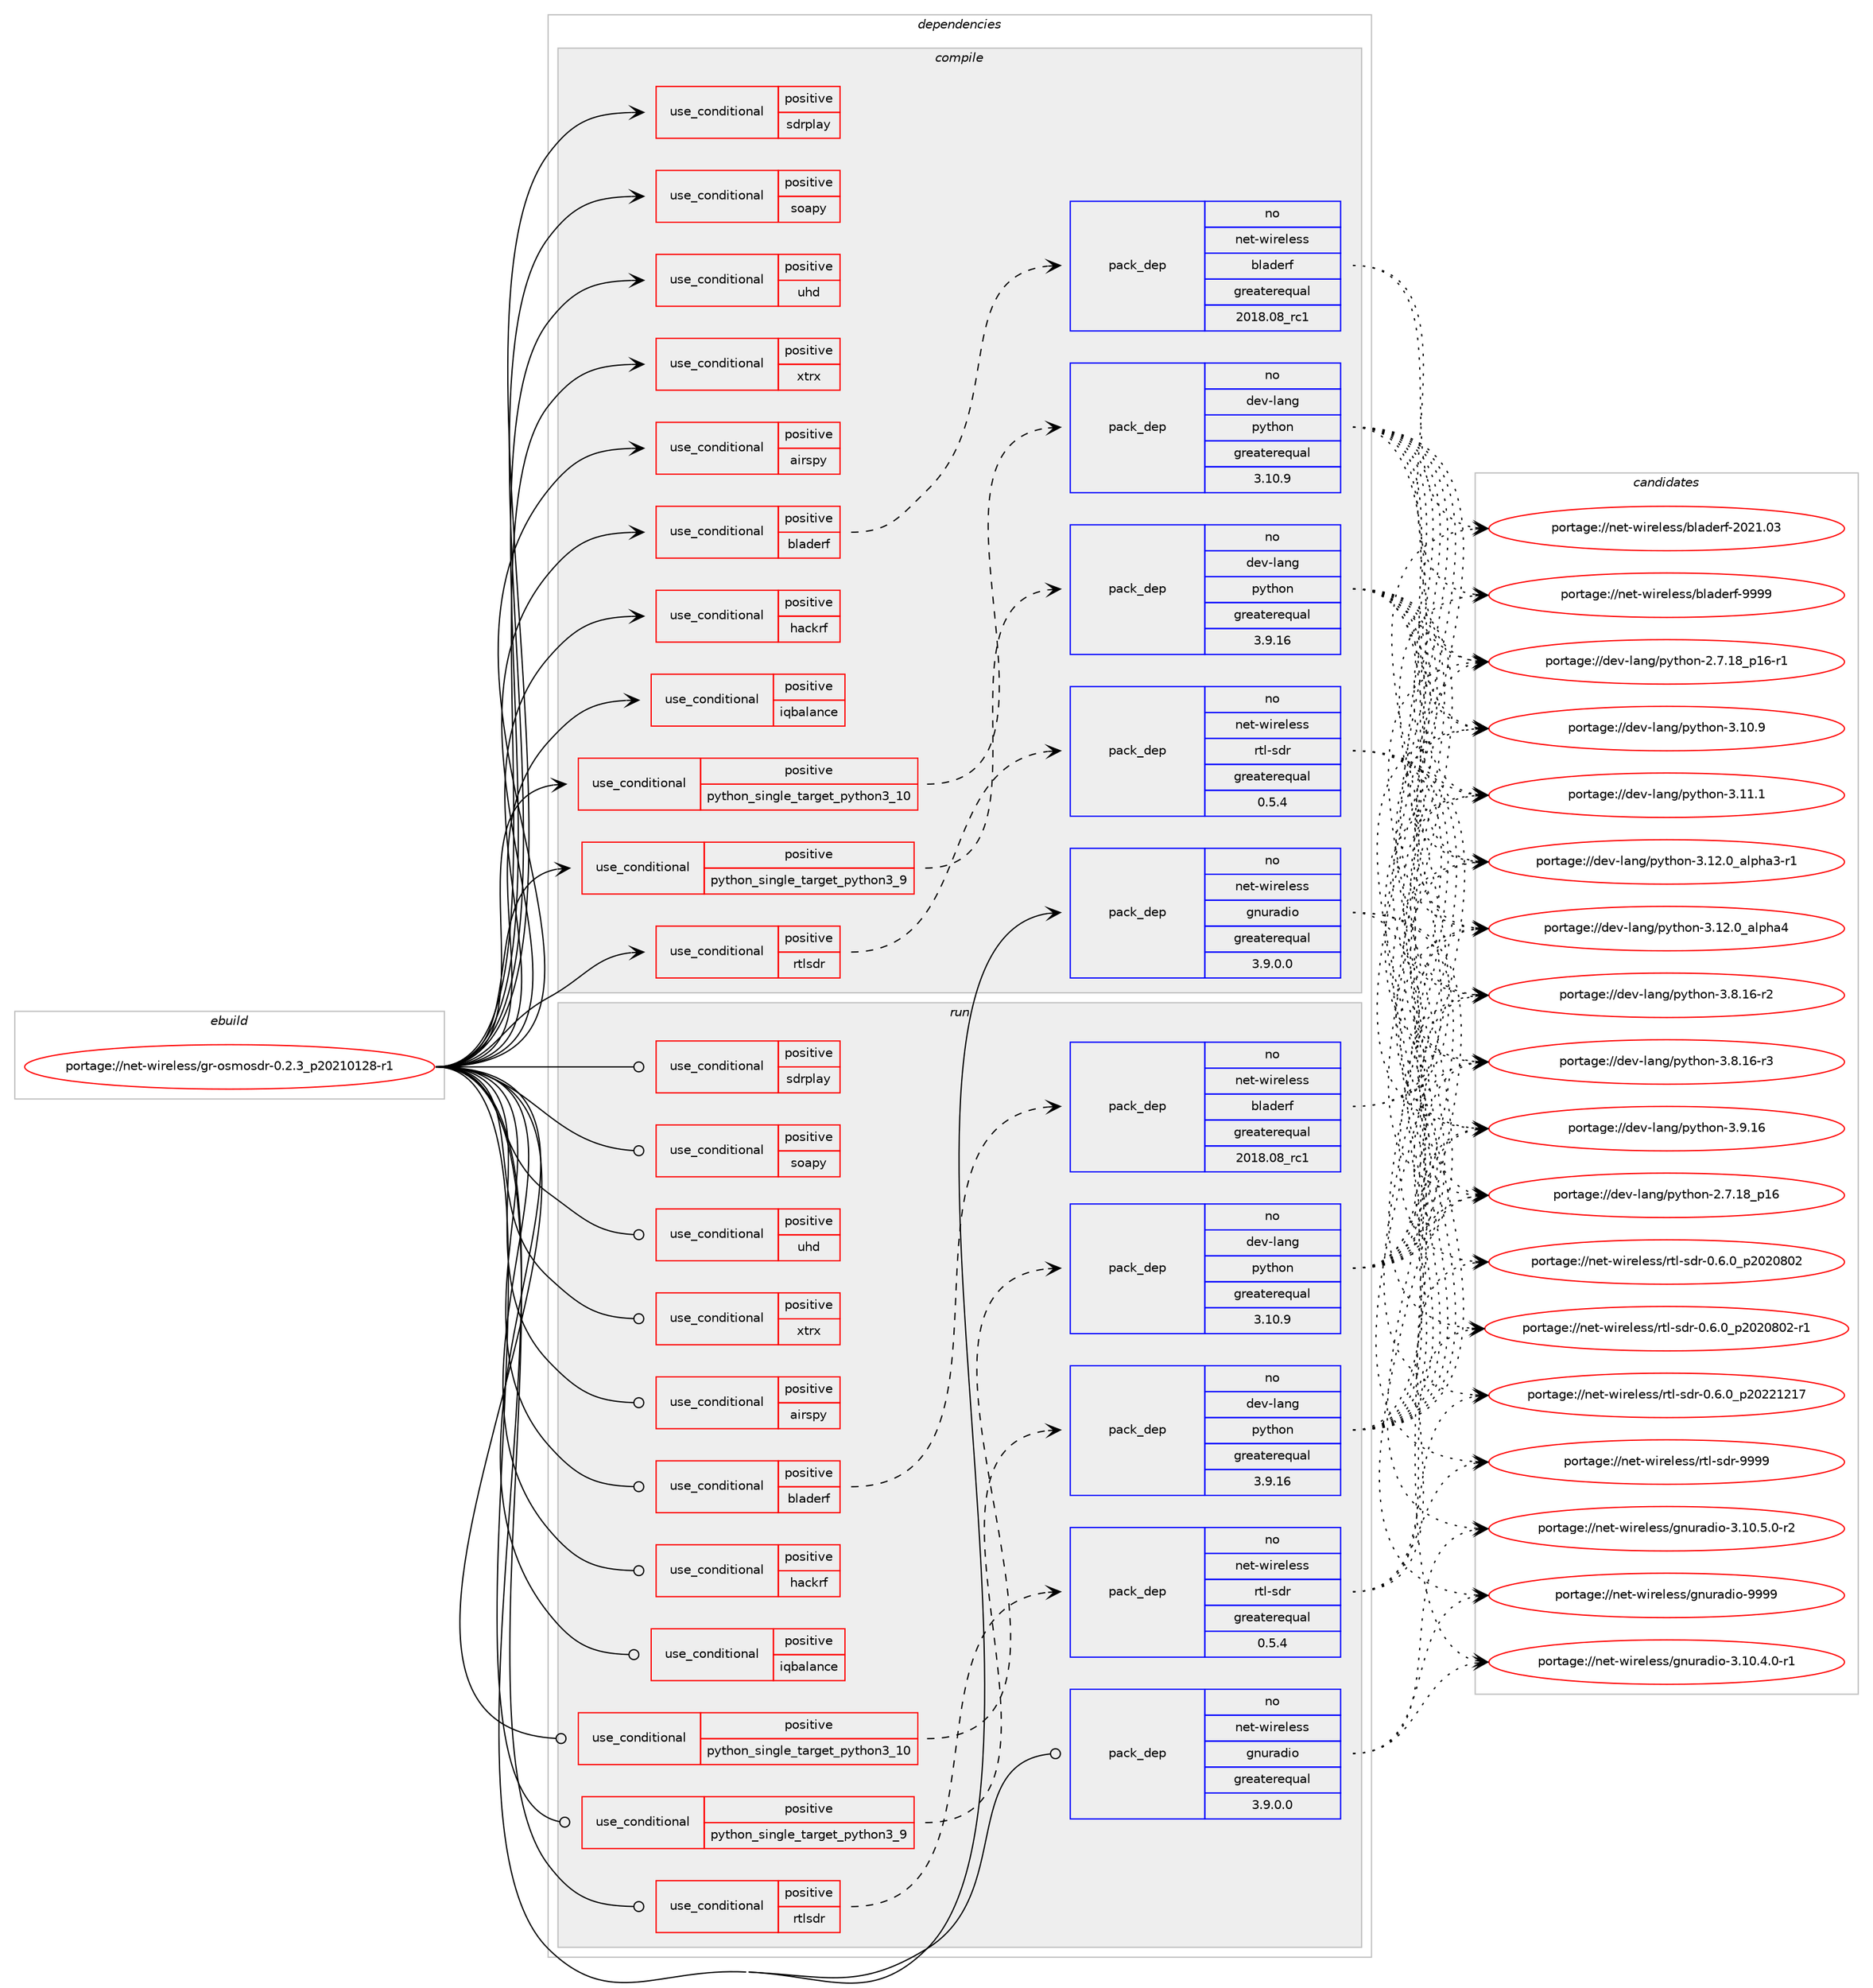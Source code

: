 digraph prolog {

# *************
# Graph options
# *************

newrank=true;
concentrate=true;
compound=true;
graph [rankdir=LR,fontname=Helvetica,fontsize=10,ranksep=1.5];#, ranksep=2.5, nodesep=0.2];
edge  [arrowhead=vee];
node  [fontname=Helvetica,fontsize=10];

# **********
# The ebuild
# **********

subgraph cluster_leftcol {
color=gray;
rank=same;
label=<<i>ebuild</i>>;
id [label="portage://net-wireless/gr-osmosdr-0.2.3_p20210128-r1", color=red, width=4, href="../net-wireless/gr-osmosdr-0.2.3_p20210128-r1.svg"];
}

# ****************
# The dependencies
# ****************

subgraph cluster_midcol {
color=gray;
label=<<i>dependencies</i>>;
subgraph cluster_compile {
fillcolor="#eeeeee";
style=filled;
label=<<i>compile</i>>;
subgraph cond640 {
dependency1047 [label=<<TABLE BORDER="0" CELLBORDER="1" CELLSPACING="0" CELLPADDING="4"><TR><TD ROWSPAN="3" CELLPADDING="10">use_conditional</TD></TR><TR><TD>positive</TD></TR><TR><TD>airspy</TD></TR></TABLE>>, shape=none, color=red];
# *** BEGIN UNKNOWN DEPENDENCY TYPE (TODO) ***
# dependency1047 -> package_dependency(portage://net-wireless/gr-osmosdr-0.2.3_p20210128-r1,install,no,net-wireless,airspy,none,[,,],[],[])
# *** END UNKNOWN DEPENDENCY TYPE (TODO) ***

}
id:e -> dependency1047:w [weight=20,style="solid",arrowhead="vee"];
subgraph cond641 {
dependency1048 [label=<<TABLE BORDER="0" CELLBORDER="1" CELLSPACING="0" CELLPADDING="4"><TR><TD ROWSPAN="3" CELLPADDING="10">use_conditional</TD></TR><TR><TD>positive</TD></TR><TR><TD>bladerf</TD></TR></TABLE>>, shape=none, color=red];
subgraph pack390 {
dependency1049 [label=<<TABLE BORDER="0" CELLBORDER="1" CELLSPACING="0" CELLPADDING="4" WIDTH="220"><TR><TD ROWSPAN="6" CELLPADDING="30">pack_dep</TD></TR><TR><TD WIDTH="110">no</TD></TR><TR><TD>net-wireless</TD></TR><TR><TD>bladerf</TD></TR><TR><TD>greaterequal</TD></TR><TR><TD>2018.08_rc1</TD></TR></TABLE>>, shape=none, color=blue];
}
dependency1048:e -> dependency1049:w [weight=20,style="dashed",arrowhead="vee"];
}
id:e -> dependency1048:w [weight=20,style="solid",arrowhead="vee"];
subgraph cond642 {
dependency1050 [label=<<TABLE BORDER="0" CELLBORDER="1" CELLSPACING="0" CELLPADDING="4"><TR><TD ROWSPAN="3" CELLPADDING="10">use_conditional</TD></TR><TR><TD>positive</TD></TR><TR><TD>hackrf</TD></TR></TABLE>>, shape=none, color=red];
# *** BEGIN UNKNOWN DEPENDENCY TYPE (TODO) ***
# dependency1050 -> package_dependency(portage://net-wireless/gr-osmosdr-0.2.3_p20210128-r1,install,no,net-libs,libhackrf,none,[,,],any_same_slot,[])
# *** END UNKNOWN DEPENDENCY TYPE (TODO) ***

}
id:e -> dependency1050:w [weight=20,style="solid",arrowhead="vee"];
subgraph cond643 {
dependency1051 [label=<<TABLE BORDER="0" CELLBORDER="1" CELLSPACING="0" CELLPADDING="4"><TR><TD ROWSPAN="3" CELLPADDING="10">use_conditional</TD></TR><TR><TD>positive</TD></TR><TR><TD>iqbalance</TD></TR></TABLE>>, shape=none, color=red];
# *** BEGIN UNKNOWN DEPENDENCY TYPE (TODO) ***
# dependency1051 -> package_dependency(portage://net-wireless/gr-osmosdr-0.2.3_p20210128-r1,install,no,net-wireless,gr-iqbal,none,[,,],any_same_slot,[use(optenable(python_single_target_python3_9),negative),use(optenable(python_single_target_python3_10),negative)])
# *** END UNKNOWN DEPENDENCY TYPE (TODO) ***

}
id:e -> dependency1051:w [weight=20,style="solid",arrowhead="vee"];
subgraph cond644 {
dependency1052 [label=<<TABLE BORDER="0" CELLBORDER="1" CELLSPACING="0" CELLPADDING="4"><TR><TD ROWSPAN="3" CELLPADDING="10">use_conditional</TD></TR><TR><TD>positive</TD></TR><TR><TD>python_single_target_python3_10</TD></TR></TABLE>>, shape=none, color=red];
subgraph pack391 {
dependency1053 [label=<<TABLE BORDER="0" CELLBORDER="1" CELLSPACING="0" CELLPADDING="4" WIDTH="220"><TR><TD ROWSPAN="6" CELLPADDING="30">pack_dep</TD></TR><TR><TD WIDTH="110">no</TD></TR><TR><TD>dev-lang</TD></TR><TR><TD>python</TD></TR><TR><TD>greaterequal</TD></TR><TR><TD>3.10.9</TD></TR></TABLE>>, shape=none, color=blue];
}
dependency1052:e -> dependency1053:w [weight=20,style="dashed",arrowhead="vee"];
}
id:e -> dependency1052:w [weight=20,style="solid",arrowhead="vee"];
subgraph cond645 {
dependency1054 [label=<<TABLE BORDER="0" CELLBORDER="1" CELLSPACING="0" CELLPADDING="4"><TR><TD ROWSPAN="3" CELLPADDING="10">use_conditional</TD></TR><TR><TD>positive</TD></TR><TR><TD>python_single_target_python3_9</TD></TR></TABLE>>, shape=none, color=red];
subgraph pack392 {
dependency1055 [label=<<TABLE BORDER="0" CELLBORDER="1" CELLSPACING="0" CELLPADDING="4" WIDTH="220"><TR><TD ROWSPAN="6" CELLPADDING="30">pack_dep</TD></TR><TR><TD WIDTH="110">no</TD></TR><TR><TD>dev-lang</TD></TR><TR><TD>python</TD></TR><TR><TD>greaterequal</TD></TR><TR><TD>3.9.16</TD></TR></TABLE>>, shape=none, color=blue];
}
dependency1054:e -> dependency1055:w [weight=20,style="dashed",arrowhead="vee"];
}
id:e -> dependency1054:w [weight=20,style="solid",arrowhead="vee"];
subgraph cond646 {
dependency1056 [label=<<TABLE BORDER="0" CELLBORDER="1" CELLSPACING="0" CELLPADDING="4"><TR><TD ROWSPAN="3" CELLPADDING="10">use_conditional</TD></TR><TR><TD>positive</TD></TR><TR><TD>rtlsdr</TD></TR></TABLE>>, shape=none, color=red];
subgraph pack393 {
dependency1057 [label=<<TABLE BORDER="0" CELLBORDER="1" CELLSPACING="0" CELLPADDING="4" WIDTH="220"><TR><TD ROWSPAN="6" CELLPADDING="30">pack_dep</TD></TR><TR><TD WIDTH="110">no</TD></TR><TR><TD>net-wireless</TD></TR><TR><TD>rtl-sdr</TD></TR><TR><TD>greaterequal</TD></TR><TR><TD>0.5.4</TD></TR></TABLE>>, shape=none, color=blue];
}
dependency1056:e -> dependency1057:w [weight=20,style="dashed",arrowhead="vee"];
}
id:e -> dependency1056:w [weight=20,style="solid",arrowhead="vee"];
subgraph cond647 {
dependency1058 [label=<<TABLE BORDER="0" CELLBORDER="1" CELLSPACING="0" CELLPADDING="4"><TR><TD ROWSPAN="3" CELLPADDING="10">use_conditional</TD></TR><TR><TD>positive</TD></TR><TR><TD>sdrplay</TD></TR></TABLE>>, shape=none, color=red];
# *** BEGIN UNKNOWN DEPENDENCY TYPE (TODO) ***
# dependency1058 -> package_dependency(portage://net-wireless/gr-osmosdr-0.2.3_p20210128-r1,install,no,net-wireless,sdrplay,none,[,,],[],[])
# *** END UNKNOWN DEPENDENCY TYPE (TODO) ***

}
id:e -> dependency1058:w [weight=20,style="solid",arrowhead="vee"];
subgraph cond648 {
dependency1059 [label=<<TABLE BORDER="0" CELLBORDER="1" CELLSPACING="0" CELLPADDING="4"><TR><TD ROWSPAN="3" CELLPADDING="10">use_conditional</TD></TR><TR><TD>positive</TD></TR><TR><TD>soapy</TD></TR></TABLE>>, shape=none, color=red];
# *** BEGIN UNKNOWN DEPENDENCY TYPE (TODO) ***
# dependency1059 -> package_dependency(portage://net-wireless/gr-osmosdr-0.2.3_p20210128-r1,install,no,net-wireless,soapysdr,none,[,,],any_same_slot,[])
# *** END UNKNOWN DEPENDENCY TYPE (TODO) ***

}
id:e -> dependency1059:w [weight=20,style="solid",arrowhead="vee"];
subgraph cond649 {
dependency1060 [label=<<TABLE BORDER="0" CELLBORDER="1" CELLSPACING="0" CELLPADDING="4"><TR><TD ROWSPAN="3" CELLPADDING="10">use_conditional</TD></TR><TR><TD>positive</TD></TR><TR><TD>uhd</TD></TR></TABLE>>, shape=none, color=red];
# *** BEGIN UNKNOWN DEPENDENCY TYPE (TODO) ***
# dependency1060 -> package_dependency(portage://net-wireless/gr-osmosdr-0.2.3_p20210128-r1,install,no,net-wireless,uhd,none,[,,],any_same_slot,[use(optenable(python_single_target_python3_9),negative),use(optenable(python_single_target_python3_10),negative)])
# *** END UNKNOWN DEPENDENCY TYPE (TODO) ***

}
id:e -> dependency1060:w [weight=20,style="solid",arrowhead="vee"];
subgraph cond650 {
dependency1061 [label=<<TABLE BORDER="0" CELLBORDER="1" CELLSPACING="0" CELLPADDING="4"><TR><TD ROWSPAN="3" CELLPADDING="10">use_conditional</TD></TR><TR><TD>positive</TD></TR><TR><TD>xtrx</TD></TR></TABLE>>, shape=none, color=red];
# *** BEGIN UNKNOWN DEPENDENCY TYPE (TODO) ***
# dependency1061 -> package_dependency(portage://net-wireless/gr-osmosdr-0.2.3_p20210128-r1,install,no,net-wireless,libxtrx,none,[,,],[],[])
# *** END UNKNOWN DEPENDENCY TYPE (TODO) ***

}
id:e -> dependency1061:w [weight=20,style="solid",arrowhead="vee"];
# *** BEGIN UNKNOWN DEPENDENCY TYPE (TODO) ***
# id -> package_dependency(portage://net-wireless/gr-osmosdr-0.2.3_p20210128-r1,install,no,dev-libs,boost,none,[,,],any_same_slot,[])
# *** END UNKNOWN DEPENDENCY TYPE (TODO) ***

# *** BEGIN UNKNOWN DEPENDENCY TYPE (TODO) ***
# id -> package_dependency(portage://net-wireless/gr-osmosdr-0.2.3_p20210128-r1,install,no,dev-libs,log4cpp,none,[,,],[],[])
# *** END UNKNOWN DEPENDENCY TYPE (TODO) ***

subgraph pack394 {
dependency1062 [label=<<TABLE BORDER="0" CELLBORDER="1" CELLSPACING="0" CELLPADDING="4" WIDTH="220"><TR><TD ROWSPAN="6" CELLPADDING="30">pack_dep</TD></TR><TR><TD WIDTH="110">no</TD></TR><TR><TD>net-wireless</TD></TR><TR><TD>gnuradio</TD></TR><TR><TD>greaterequal</TD></TR><TR><TD>3.9.0.0</TD></TR></TABLE>>, shape=none, color=blue];
}
id:e -> dependency1062:w [weight=20,style="solid",arrowhead="vee"];
# *** BEGIN UNKNOWN DEPENDENCY TYPE (TODO) ***
# id -> package_dependency(portage://net-wireless/gr-osmosdr-0.2.3_p20210128-r1,install,no,sci-libs,volk,none,[,,],any_same_slot,[])
# *** END UNKNOWN DEPENDENCY TYPE (TODO) ***

}
subgraph cluster_compileandrun {
fillcolor="#eeeeee";
style=filled;
label=<<i>compile and run</i>>;
}
subgraph cluster_run {
fillcolor="#eeeeee";
style=filled;
label=<<i>run</i>>;
subgraph cond651 {
dependency1063 [label=<<TABLE BORDER="0" CELLBORDER="1" CELLSPACING="0" CELLPADDING="4"><TR><TD ROWSPAN="3" CELLPADDING="10">use_conditional</TD></TR><TR><TD>positive</TD></TR><TR><TD>airspy</TD></TR></TABLE>>, shape=none, color=red];
# *** BEGIN UNKNOWN DEPENDENCY TYPE (TODO) ***
# dependency1063 -> package_dependency(portage://net-wireless/gr-osmosdr-0.2.3_p20210128-r1,run,no,net-wireless,airspy,none,[,,],[],[])
# *** END UNKNOWN DEPENDENCY TYPE (TODO) ***

}
id:e -> dependency1063:w [weight=20,style="solid",arrowhead="odot"];
subgraph cond652 {
dependency1064 [label=<<TABLE BORDER="0" CELLBORDER="1" CELLSPACING="0" CELLPADDING="4"><TR><TD ROWSPAN="3" CELLPADDING="10">use_conditional</TD></TR><TR><TD>positive</TD></TR><TR><TD>bladerf</TD></TR></TABLE>>, shape=none, color=red];
subgraph pack395 {
dependency1065 [label=<<TABLE BORDER="0" CELLBORDER="1" CELLSPACING="0" CELLPADDING="4" WIDTH="220"><TR><TD ROWSPAN="6" CELLPADDING="30">pack_dep</TD></TR><TR><TD WIDTH="110">no</TD></TR><TR><TD>net-wireless</TD></TR><TR><TD>bladerf</TD></TR><TR><TD>greaterequal</TD></TR><TR><TD>2018.08_rc1</TD></TR></TABLE>>, shape=none, color=blue];
}
dependency1064:e -> dependency1065:w [weight=20,style="dashed",arrowhead="vee"];
}
id:e -> dependency1064:w [weight=20,style="solid",arrowhead="odot"];
subgraph cond653 {
dependency1066 [label=<<TABLE BORDER="0" CELLBORDER="1" CELLSPACING="0" CELLPADDING="4"><TR><TD ROWSPAN="3" CELLPADDING="10">use_conditional</TD></TR><TR><TD>positive</TD></TR><TR><TD>hackrf</TD></TR></TABLE>>, shape=none, color=red];
# *** BEGIN UNKNOWN DEPENDENCY TYPE (TODO) ***
# dependency1066 -> package_dependency(portage://net-wireless/gr-osmosdr-0.2.3_p20210128-r1,run,no,net-libs,libhackrf,none,[,,],any_same_slot,[])
# *** END UNKNOWN DEPENDENCY TYPE (TODO) ***

}
id:e -> dependency1066:w [weight=20,style="solid",arrowhead="odot"];
subgraph cond654 {
dependency1067 [label=<<TABLE BORDER="0" CELLBORDER="1" CELLSPACING="0" CELLPADDING="4"><TR><TD ROWSPAN="3" CELLPADDING="10">use_conditional</TD></TR><TR><TD>positive</TD></TR><TR><TD>iqbalance</TD></TR></TABLE>>, shape=none, color=red];
# *** BEGIN UNKNOWN DEPENDENCY TYPE (TODO) ***
# dependency1067 -> package_dependency(portage://net-wireless/gr-osmosdr-0.2.3_p20210128-r1,run,no,net-wireless,gr-iqbal,none,[,,],any_same_slot,[use(optenable(python_single_target_python3_9),negative),use(optenable(python_single_target_python3_10),negative)])
# *** END UNKNOWN DEPENDENCY TYPE (TODO) ***

}
id:e -> dependency1067:w [weight=20,style="solid",arrowhead="odot"];
subgraph cond655 {
dependency1068 [label=<<TABLE BORDER="0" CELLBORDER="1" CELLSPACING="0" CELLPADDING="4"><TR><TD ROWSPAN="3" CELLPADDING="10">use_conditional</TD></TR><TR><TD>positive</TD></TR><TR><TD>python_single_target_python3_10</TD></TR></TABLE>>, shape=none, color=red];
subgraph pack396 {
dependency1069 [label=<<TABLE BORDER="0" CELLBORDER="1" CELLSPACING="0" CELLPADDING="4" WIDTH="220"><TR><TD ROWSPAN="6" CELLPADDING="30">pack_dep</TD></TR><TR><TD WIDTH="110">no</TD></TR><TR><TD>dev-lang</TD></TR><TR><TD>python</TD></TR><TR><TD>greaterequal</TD></TR><TR><TD>3.10.9</TD></TR></TABLE>>, shape=none, color=blue];
}
dependency1068:e -> dependency1069:w [weight=20,style="dashed",arrowhead="vee"];
}
id:e -> dependency1068:w [weight=20,style="solid",arrowhead="odot"];
subgraph cond656 {
dependency1070 [label=<<TABLE BORDER="0" CELLBORDER="1" CELLSPACING="0" CELLPADDING="4"><TR><TD ROWSPAN="3" CELLPADDING="10">use_conditional</TD></TR><TR><TD>positive</TD></TR><TR><TD>python_single_target_python3_9</TD></TR></TABLE>>, shape=none, color=red];
subgraph pack397 {
dependency1071 [label=<<TABLE BORDER="0" CELLBORDER="1" CELLSPACING="0" CELLPADDING="4" WIDTH="220"><TR><TD ROWSPAN="6" CELLPADDING="30">pack_dep</TD></TR><TR><TD WIDTH="110">no</TD></TR><TR><TD>dev-lang</TD></TR><TR><TD>python</TD></TR><TR><TD>greaterequal</TD></TR><TR><TD>3.9.16</TD></TR></TABLE>>, shape=none, color=blue];
}
dependency1070:e -> dependency1071:w [weight=20,style="dashed",arrowhead="vee"];
}
id:e -> dependency1070:w [weight=20,style="solid",arrowhead="odot"];
subgraph cond657 {
dependency1072 [label=<<TABLE BORDER="0" CELLBORDER="1" CELLSPACING="0" CELLPADDING="4"><TR><TD ROWSPAN="3" CELLPADDING="10">use_conditional</TD></TR><TR><TD>positive</TD></TR><TR><TD>rtlsdr</TD></TR></TABLE>>, shape=none, color=red];
subgraph pack398 {
dependency1073 [label=<<TABLE BORDER="0" CELLBORDER="1" CELLSPACING="0" CELLPADDING="4" WIDTH="220"><TR><TD ROWSPAN="6" CELLPADDING="30">pack_dep</TD></TR><TR><TD WIDTH="110">no</TD></TR><TR><TD>net-wireless</TD></TR><TR><TD>rtl-sdr</TD></TR><TR><TD>greaterequal</TD></TR><TR><TD>0.5.4</TD></TR></TABLE>>, shape=none, color=blue];
}
dependency1072:e -> dependency1073:w [weight=20,style="dashed",arrowhead="vee"];
}
id:e -> dependency1072:w [weight=20,style="solid",arrowhead="odot"];
subgraph cond658 {
dependency1074 [label=<<TABLE BORDER="0" CELLBORDER="1" CELLSPACING="0" CELLPADDING="4"><TR><TD ROWSPAN="3" CELLPADDING="10">use_conditional</TD></TR><TR><TD>positive</TD></TR><TR><TD>sdrplay</TD></TR></TABLE>>, shape=none, color=red];
# *** BEGIN UNKNOWN DEPENDENCY TYPE (TODO) ***
# dependency1074 -> package_dependency(portage://net-wireless/gr-osmosdr-0.2.3_p20210128-r1,run,no,net-wireless,sdrplay,none,[,,],[],[])
# *** END UNKNOWN DEPENDENCY TYPE (TODO) ***

}
id:e -> dependency1074:w [weight=20,style="solid",arrowhead="odot"];
subgraph cond659 {
dependency1075 [label=<<TABLE BORDER="0" CELLBORDER="1" CELLSPACING="0" CELLPADDING="4"><TR><TD ROWSPAN="3" CELLPADDING="10">use_conditional</TD></TR><TR><TD>positive</TD></TR><TR><TD>soapy</TD></TR></TABLE>>, shape=none, color=red];
# *** BEGIN UNKNOWN DEPENDENCY TYPE (TODO) ***
# dependency1075 -> package_dependency(portage://net-wireless/gr-osmosdr-0.2.3_p20210128-r1,run,no,net-wireless,soapysdr,none,[,,],any_same_slot,[])
# *** END UNKNOWN DEPENDENCY TYPE (TODO) ***

}
id:e -> dependency1075:w [weight=20,style="solid",arrowhead="odot"];
subgraph cond660 {
dependency1076 [label=<<TABLE BORDER="0" CELLBORDER="1" CELLSPACING="0" CELLPADDING="4"><TR><TD ROWSPAN="3" CELLPADDING="10">use_conditional</TD></TR><TR><TD>positive</TD></TR><TR><TD>uhd</TD></TR></TABLE>>, shape=none, color=red];
# *** BEGIN UNKNOWN DEPENDENCY TYPE (TODO) ***
# dependency1076 -> package_dependency(portage://net-wireless/gr-osmosdr-0.2.3_p20210128-r1,run,no,net-wireless,uhd,none,[,,],any_same_slot,[use(optenable(python_single_target_python3_9),negative),use(optenable(python_single_target_python3_10),negative)])
# *** END UNKNOWN DEPENDENCY TYPE (TODO) ***

}
id:e -> dependency1076:w [weight=20,style="solid",arrowhead="odot"];
subgraph cond661 {
dependency1077 [label=<<TABLE BORDER="0" CELLBORDER="1" CELLSPACING="0" CELLPADDING="4"><TR><TD ROWSPAN="3" CELLPADDING="10">use_conditional</TD></TR><TR><TD>positive</TD></TR><TR><TD>xtrx</TD></TR></TABLE>>, shape=none, color=red];
# *** BEGIN UNKNOWN DEPENDENCY TYPE (TODO) ***
# dependency1077 -> package_dependency(portage://net-wireless/gr-osmosdr-0.2.3_p20210128-r1,run,no,net-wireless,libxtrx,none,[,,],[],[])
# *** END UNKNOWN DEPENDENCY TYPE (TODO) ***

}
id:e -> dependency1077:w [weight=20,style="solid",arrowhead="odot"];
# *** BEGIN UNKNOWN DEPENDENCY TYPE (TODO) ***
# id -> package_dependency(portage://net-wireless/gr-osmosdr-0.2.3_p20210128-r1,run,no,dev-libs,boost,none,[,,],any_same_slot,[])
# *** END UNKNOWN DEPENDENCY TYPE (TODO) ***

# *** BEGIN UNKNOWN DEPENDENCY TYPE (TODO) ***
# id -> package_dependency(portage://net-wireless/gr-osmosdr-0.2.3_p20210128-r1,run,no,dev-libs,log4cpp,none,[,,],[],[])
# *** END UNKNOWN DEPENDENCY TYPE (TODO) ***

subgraph pack399 {
dependency1078 [label=<<TABLE BORDER="0" CELLBORDER="1" CELLSPACING="0" CELLPADDING="4" WIDTH="220"><TR><TD ROWSPAN="6" CELLPADDING="30">pack_dep</TD></TR><TR><TD WIDTH="110">no</TD></TR><TR><TD>net-wireless</TD></TR><TR><TD>gnuradio</TD></TR><TR><TD>greaterequal</TD></TR><TR><TD>3.9.0.0</TD></TR></TABLE>>, shape=none, color=blue];
}
id:e -> dependency1078:w [weight=20,style="solid",arrowhead="odot"];
# *** BEGIN UNKNOWN DEPENDENCY TYPE (TODO) ***
# id -> package_dependency(portage://net-wireless/gr-osmosdr-0.2.3_p20210128-r1,run,no,sci-libs,volk,none,[,,],any_same_slot,[])
# *** END UNKNOWN DEPENDENCY TYPE (TODO) ***

}
}

# **************
# The candidates
# **************

subgraph cluster_choices {
rank=same;
color=gray;
label=<<i>candidates</i>>;

subgraph choice390 {
color=black;
nodesep=1;
choice110101116451191051141011081011151154798108971001011141024550485049464851 [label="portage://net-wireless/bladerf-2021.03", color=red, width=4,href="../net-wireless/bladerf-2021.03.svg"];
choice110101116451191051141011081011151154798108971001011141024557575757 [label="portage://net-wireless/bladerf-9999", color=red, width=4,href="../net-wireless/bladerf-9999.svg"];
dependency1049:e -> choice110101116451191051141011081011151154798108971001011141024550485049464851:w [style=dotted,weight="100"];
dependency1049:e -> choice110101116451191051141011081011151154798108971001011141024557575757:w [style=dotted,weight="100"];
}
subgraph choice391 {
color=black;
nodesep=1;
choice10010111845108971101034711212111610411111045504655464956951124954 [label="portage://dev-lang/python-2.7.18_p16", color=red, width=4,href="../dev-lang/python-2.7.18_p16.svg"];
choice100101118451089711010347112121116104111110455046554649569511249544511449 [label="portage://dev-lang/python-2.7.18_p16-r1", color=red, width=4,href="../dev-lang/python-2.7.18_p16-r1.svg"];
choice10010111845108971101034711212111610411111045514649484657 [label="portage://dev-lang/python-3.10.9", color=red, width=4,href="../dev-lang/python-3.10.9.svg"];
choice10010111845108971101034711212111610411111045514649494649 [label="portage://dev-lang/python-3.11.1", color=red, width=4,href="../dev-lang/python-3.11.1.svg"];
choice10010111845108971101034711212111610411111045514649504648959710811210497514511449 [label="portage://dev-lang/python-3.12.0_alpha3-r1", color=red, width=4,href="../dev-lang/python-3.12.0_alpha3-r1.svg"];
choice1001011184510897110103471121211161041111104551464950464895971081121049752 [label="portage://dev-lang/python-3.12.0_alpha4", color=red, width=4,href="../dev-lang/python-3.12.0_alpha4.svg"];
choice100101118451089711010347112121116104111110455146564649544511450 [label="portage://dev-lang/python-3.8.16-r2", color=red, width=4,href="../dev-lang/python-3.8.16-r2.svg"];
choice100101118451089711010347112121116104111110455146564649544511451 [label="portage://dev-lang/python-3.8.16-r3", color=red, width=4,href="../dev-lang/python-3.8.16-r3.svg"];
choice10010111845108971101034711212111610411111045514657464954 [label="portage://dev-lang/python-3.9.16", color=red, width=4,href="../dev-lang/python-3.9.16.svg"];
dependency1053:e -> choice10010111845108971101034711212111610411111045504655464956951124954:w [style=dotted,weight="100"];
dependency1053:e -> choice100101118451089711010347112121116104111110455046554649569511249544511449:w [style=dotted,weight="100"];
dependency1053:e -> choice10010111845108971101034711212111610411111045514649484657:w [style=dotted,weight="100"];
dependency1053:e -> choice10010111845108971101034711212111610411111045514649494649:w [style=dotted,weight="100"];
dependency1053:e -> choice10010111845108971101034711212111610411111045514649504648959710811210497514511449:w [style=dotted,weight="100"];
dependency1053:e -> choice1001011184510897110103471121211161041111104551464950464895971081121049752:w [style=dotted,weight="100"];
dependency1053:e -> choice100101118451089711010347112121116104111110455146564649544511450:w [style=dotted,weight="100"];
dependency1053:e -> choice100101118451089711010347112121116104111110455146564649544511451:w [style=dotted,weight="100"];
dependency1053:e -> choice10010111845108971101034711212111610411111045514657464954:w [style=dotted,weight="100"];
}
subgraph choice392 {
color=black;
nodesep=1;
choice10010111845108971101034711212111610411111045504655464956951124954 [label="portage://dev-lang/python-2.7.18_p16", color=red, width=4,href="../dev-lang/python-2.7.18_p16.svg"];
choice100101118451089711010347112121116104111110455046554649569511249544511449 [label="portage://dev-lang/python-2.7.18_p16-r1", color=red, width=4,href="../dev-lang/python-2.7.18_p16-r1.svg"];
choice10010111845108971101034711212111610411111045514649484657 [label="portage://dev-lang/python-3.10.9", color=red, width=4,href="../dev-lang/python-3.10.9.svg"];
choice10010111845108971101034711212111610411111045514649494649 [label="portage://dev-lang/python-3.11.1", color=red, width=4,href="../dev-lang/python-3.11.1.svg"];
choice10010111845108971101034711212111610411111045514649504648959710811210497514511449 [label="portage://dev-lang/python-3.12.0_alpha3-r1", color=red, width=4,href="../dev-lang/python-3.12.0_alpha3-r1.svg"];
choice1001011184510897110103471121211161041111104551464950464895971081121049752 [label="portage://dev-lang/python-3.12.0_alpha4", color=red, width=4,href="../dev-lang/python-3.12.0_alpha4.svg"];
choice100101118451089711010347112121116104111110455146564649544511450 [label="portage://dev-lang/python-3.8.16-r2", color=red, width=4,href="../dev-lang/python-3.8.16-r2.svg"];
choice100101118451089711010347112121116104111110455146564649544511451 [label="portage://dev-lang/python-3.8.16-r3", color=red, width=4,href="../dev-lang/python-3.8.16-r3.svg"];
choice10010111845108971101034711212111610411111045514657464954 [label="portage://dev-lang/python-3.9.16", color=red, width=4,href="../dev-lang/python-3.9.16.svg"];
dependency1055:e -> choice10010111845108971101034711212111610411111045504655464956951124954:w [style=dotted,weight="100"];
dependency1055:e -> choice100101118451089711010347112121116104111110455046554649569511249544511449:w [style=dotted,weight="100"];
dependency1055:e -> choice10010111845108971101034711212111610411111045514649484657:w [style=dotted,weight="100"];
dependency1055:e -> choice10010111845108971101034711212111610411111045514649494649:w [style=dotted,weight="100"];
dependency1055:e -> choice10010111845108971101034711212111610411111045514649504648959710811210497514511449:w [style=dotted,weight="100"];
dependency1055:e -> choice1001011184510897110103471121211161041111104551464950464895971081121049752:w [style=dotted,weight="100"];
dependency1055:e -> choice100101118451089711010347112121116104111110455146564649544511450:w [style=dotted,weight="100"];
dependency1055:e -> choice100101118451089711010347112121116104111110455146564649544511451:w [style=dotted,weight="100"];
dependency1055:e -> choice10010111845108971101034711212111610411111045514657464954:w [style=dotted,weight="100"];
}
subgraph choice393 {
color=black;
nodesep=1;
choice1101011164511910511410110810111511547114116108451151001144548465446489511250485048564850 [label="portage://net-wireless/rtl-sdr-0.6.0_p2020802", color=red, width=4,href="../net-wireless/rtl-sdr-0.6.0_p2020802.svg"];
choice11010111645119105114101108101115115471141161084511510011445484654464895112504850485648504511449 [label="portage://net-wireless/rtl-sdr-0.6.0_p2020802-r1", color=red, width=4,href="../net-wireless/rtl-sdr-0.6.0_p2020802-r1.svg"];
choice110101116451191051141011081011151154711411610845115100114454846544648951125048505049504955 [label="portage://net-wireless/rtl-sdr-0.6.0_p20221217", color=red, width=4,href="../net-wireless/rtl-sdr-0.6.0_p20221217.svg"];
choice1101011164511910511410110810111511547114116108451151001144557575757 [label="portage://net-wireless/rtl-sdr-9999", color=red, width=4,href="../net-wireless/rtl-sdr-9999.svg"];
dependency1057:e -> choice1101011164511910511410110810111511547114116108451151001144548465446489511250485048564850:w [style=dotted,weight="100"];
dependency1057:e -> choice11010111645119105114101108101115115471141161084511510011445484654464895112504850485648504511449:w [style=dotted,weight="100"];
dependency1057:e -> choice110101116451191051141011081011151154711411610845115100114454846544648951125048505049504955:w [style=dotted,weight="100"];
dependency1057:e -> choice1101011164511910511410110810111511547114116108451151001144557575757:w [style=dotted,weight="100"];
}
subgraph choice394 {
color=black;
nodesep=1;
choice1101011164511910511410110810111511547103110117114971001051114551464948465246484511449 [label="portage://net-wireless/gnuradio-3.10.4.0-r1", color=red, width=4,href="../net-wireless/gnuradio-3.10.4.0-r1.svg"];
choice1101011164511910511410110810111511547103110117114971001051114551464948465346484511450 [label="portage://net-wireless/gnuradio-3.10.5.0-r2", color=red, width=4,href="../net-wireless/gnuradio-3.10.5.0-r2.svg"];
choice1101011164511910511410110810111511547103110117114971001051114557575757 [label="portage://net-wireless/gnuradio-9999", color=red, width=4,href="../net-wireless/gnuradio-9999.svg"];
dependency1062:e -> choice1101011164511910511410110810111511547103110117114971001051114551464948465246484511449:w [style=dotted,weight="100"];
dependency1062:e -> choice1101011164511910511410110810111511547103110117114971001051114551464948465346484511450:w [style=dotted,weight="100"];
dependency1062:e -> choice1101011164511910511410110810111511547103110117114971001051114557575757:w [style=dotted,weight="100"];
}
subgraph choice395 {
color=black;
nodesep=1;
choice110101116451191051141011081011151154798108971001011141024550485049464851 [label="portage://net-wireless/bladerf-2021.03", color=red, width=4,href="../net-wireless/bladerf-2021.03.svg"];
choice110101116451191051141011081011151154798108971001011141024557575757 [label="portage://net-wireless/bladerf-9999", color=red, width=4,href="../net-wireless/bladerf-9999.svg"];
dependency1065:e -> choice110101116451191051141011081011151154798108971001011141024550485049464851:w [style=dotted,weight="100"];
dependency1065:e -> choice110101116451191051141011081011151154798108971001011141024557575757:w [style=dotted,weight="100"];
}
subgraph choice396 {
color=black;
nodesep=1;
choice10010111845108971101034711212111610411111045504655464956951124954 [label="portage://dev-lang/python-2.7.18_p16", color=red, width=4,href="../dev-lang/python-2.7.18_p16.svg"];
choice100101118451089711010347112121116104111110455046554649569511249544511449 [label="portage://dev-lang/python-2.7.18_p16-r1", color=red, width=4,href="../dev-lang/python-2.7.18_p16-r1.svg"];
choice10010111845108971101034711212111610411111045514649484657 [label="portage://dev-lang/python-3.10.9", color=red, width=4,href="../dev-lang/python-3.10.9.svg"];
choice10010111845108971101034711212111610411111045514649494649 [label="portage://dev-lang/python-3.11.1", color=red, width=4,href="../dev-lang/python-3.11.1.svg"];
choice10010111845108971101034711212111610411111045514649504648959710811210497514511449 [label="portage://dev-lang/python-3.12.0_alpha3-r1", color=red, width=4,href="../dev-lang/python-3.12.0_alpha3-r1.svg"];
choice1001011184510897110103471121211161041111104551464950464895971081121049752 [label="portage://dev-lang/python-3.12.0_alpha4", color=red, width=4,href="../dev-lang/python-3.12.0_alpha4.svg"];
choice100101118451089711010347112121116104111110455146564649544511450 [label="portage://dev-lang/python-3.8.16-r2", color=red, width=4,href="../dev-lang/python-3.8.16-r2.svg"];
choice100101118451089711010347112121116104111110455146564649544511451 [label="portage://dev-lang/python-3.8.16-r3", color=red, width=4,href="../dev-lang/python-3.8.16-r3.svg"];
choice10010111845108971101034711212111610411111045514657464954 [label="portage://dev-lang/python-3.9.16", color=red, width=4,href="../dev-lang/python-3.9.16.svg"];
dependency1069:e -> choice10010111845108971101034711212111610411111045504655464956951124954:w [style=dotted,weight="100"];
dependency1069:e -> choice100101118451089711010347112121116104111110455046554649569511249544511449:w [style=dotted,weight="100"];
dependency1069:e -> choice10010111845108971101034711212111610411111045514649484657:w [style=dotted,weight="100"];
dependency1069:e -> choice10010111845108971101034711212111610411111045514649494649:w [style=dotted,weight="100"];
dependency1069:e -> choice10010111845108971101034711212111610411111045514649504648959710811210497514511449:w [style=dotted,weight="100"];
dependency1069:e -> choice1001011184510897110103471121211161041111104551464950464895971081121049752:w [style=dotted,weight="100"];
dependency1069:e -> choice100101118451089711010347112121116104111110455146564649544511450:w [style=dotted,weight="100"];
dependency1069:e -> choice100101118451089711010347112121116104111110455146564649544511451:w [style=dotted,weight="100"];
dependency1069:e -> choice10010111845108971101034711212111610411111045514657464954:w [style=dotted,weight="100"];
}
subgraph choice397 {
color=black;
nodesep=1;
choice10010111845108971101034711212111610411111045504655464956951124954 [label="portage://dev-lang/python-2.7.18_p16", color=red, width=4,href="../dev-lang/python-2.7.18_p16.svg"];
choice100101118451089711010347112121116104111110455046554649569511249544511449 [label="portage://dev-lang/python-2.7.18_p16-r1", color=red, width=4,href="../dev-lang/python-2.7.18_p16-r1.svg"];
choice10010111845108971101034711212111610411111045514649484657 [label="portage://dev-lang/python-3.10.9", color=red, width=4,href="../dev-lang/python-3.10.9.svg"];
choice10010111845108971101034711212111610411111045514649494649 [label="portage://dev-lang/python-3.11.1", color=red, width=4,href="../dev-lang/python-3.11.1.svg"];
choice10010111845108971101034711212111610411111045514649504648959710811210497514511449 [label="portage://dev-lang/python-3.12.0_alpha3-r1", color=red, width=4,href="../dev-lang/python-3.12.0_alpha3-r1.svg"];
choice1001011184510897110103471121211161041111104551464950464895971081121049752 [label="portage://dev-lang/python-3.12.0_alpha4", color=red, width=4,href="../dev-lang/python-3.12.0_alpha4.svg"];
choice100101118451089711010347112121116104111110455146564649544511450 [label="portage://dev-lang/python-3.8.16-r2", color=red, width=4,href="../dev-lang/python-3.8.16-r2.svg"];
choice100101118451089711010347112121116104111110455146564649544511451 [label="portage://dev-lang/python-3.8.16-r3", color=red, width=4,href="../dev-lang/python-3.8.16-r3.svg"];
choice10010111845108971101034711212111610411111045514657464954 [label="portage://dev-lang/python-3.9.16", color=red, width=4,href="../dev-lang/python-3.9.16.svg"];
dependency1071:e -> choice10010111845108971101034711212111610411111045504655464956951124954:w [style=dotted,weight="100"];
dependency1071:e -> choice100101118451089711010347112121116104111110455046554649569511249544511449:w [style=dotted,weight="100"];
dependency1071:e -> choice10010111845108971101034711212111610411111045514649484657:w [style=dotted,weight="100"];
dependency1071:e -> choice10010111845108971101034711212111610411111045514649494649:w [style=dotted,weight="100"];
dependency1071:e -> choice10010111845108971101034711212111610411111045514649504648959710811210497514511449:w [style=dotted,weight="100"];
dependency1071:e -> choice1001011184510897110103471121211161041111104551464950464895971081121049752:w [style=dotted,weight="100"];
dependency1071:e -> choice100101118451089711010347112121116104111110455146564649544511450:w [style=dotted,weight="100"];
dependency1071:e -> choice100101118451089711010347112121116104111110455146564649544511451:w [style=dotted,weight="100"];
dependency1071:e -> choice10010111845108971101034711212111610411111045514657464954:w [style=dotted,weight="100"];
}
subgraph choice398 {
color=black;
nodesep=1;
choice1101011164511910511410110810111511547114116108451151001144548465446489511250485048564850 [label="portage://net-wireless/rtl-sdr-0.6.0_p2020802", color=red, width=4,href="../net-wireless/rtl-sdr-0.6.0_p2020802.svg"];
choice11010111645119105114101108101115115471141161084511510011445484654464895112504850485648504511449 [label="portage://net-wireless/rtl-sdr-0.6.0_p2020802-r1", color=red, width=4,href="../net-wireless/rtl-sdr-0.6.0_p2020802-r1.svg"];
choice110101116451191051141011081011151154711411610845115100114454846544648951125048505049504955 [label="portage://net-wireless/rtl-sdr-0.6.0_p20221217", color=red, width=4,href="../net-wireless/rtl-sdr-0.6.0_p20221217.svg"];
choice1101011164511910511410110810111511547114116108451151001144557575757 [label="portage://net-wireless/rtl-sdr-9999", color=red, width=4,href="../net-wireless/rtl-sdr-9999.svg"];
dependency1073:e -> choice1101011164511910511410110810111511547114116108451151001144548465446489511250485048564850:w [style=dotted,weight="100"];
dependency1073:e -> choice11010111645119105114101108101115115471141161084511510011445484654464895112504850485648504511449:w [style=dotted,weight="100"];
dependency1073:e -> choice110101116451191051141011081011151154711411610845115100114454846544648951125048505049504955:w [style=dotted,weight="100"];
dependency1073:e -> choice1101011164511910511410110810111511547114116108451151001144557575757:w [style=dotted,weight="100"];
}
subgraph choice399 {
color=black;
nodesep=1;
choice1101011164511910511410110810111511547103110117114971001051114551464948465246484511449 [label="portage://net-wireless/gnuradio-3.10.4.0-r1", color=red, width=4,href="../net-wireless/gnuradio-3.10.4.0-r1.svg"];
choice1101011164511910511410110810111511547103110117114971001051114551464948465346484511450 [label="portage://net-wireless/gnuradio-3.10.5.0-r2", color=red, width=4,href="../net-wireless/gnuradio-3.10.5.0-r2.svg"];
choice1101011164511910511410110810111511547103110117114971001051114557575757 [label="portage://net-wireless/gnuradio-9999", color=red, width=4,href="../net-wireless/gnuradio-9999.svg"];
dependency1078:e -> choice1101011164511910511410110810111511547103110117114971001051114551464948465246484511449:w [style=dotted,weight="100"];
dependency1078:e -> choice1101011164511910511410110810111511547103110117114971001051114551464948465346484511450:w [style=dotted,weight="100"];
dependency1078:e -> choice1101011164511910511410110810111511547103110117114971001051114557575757:w [style=dotted,weight="100"];
}
}

}
